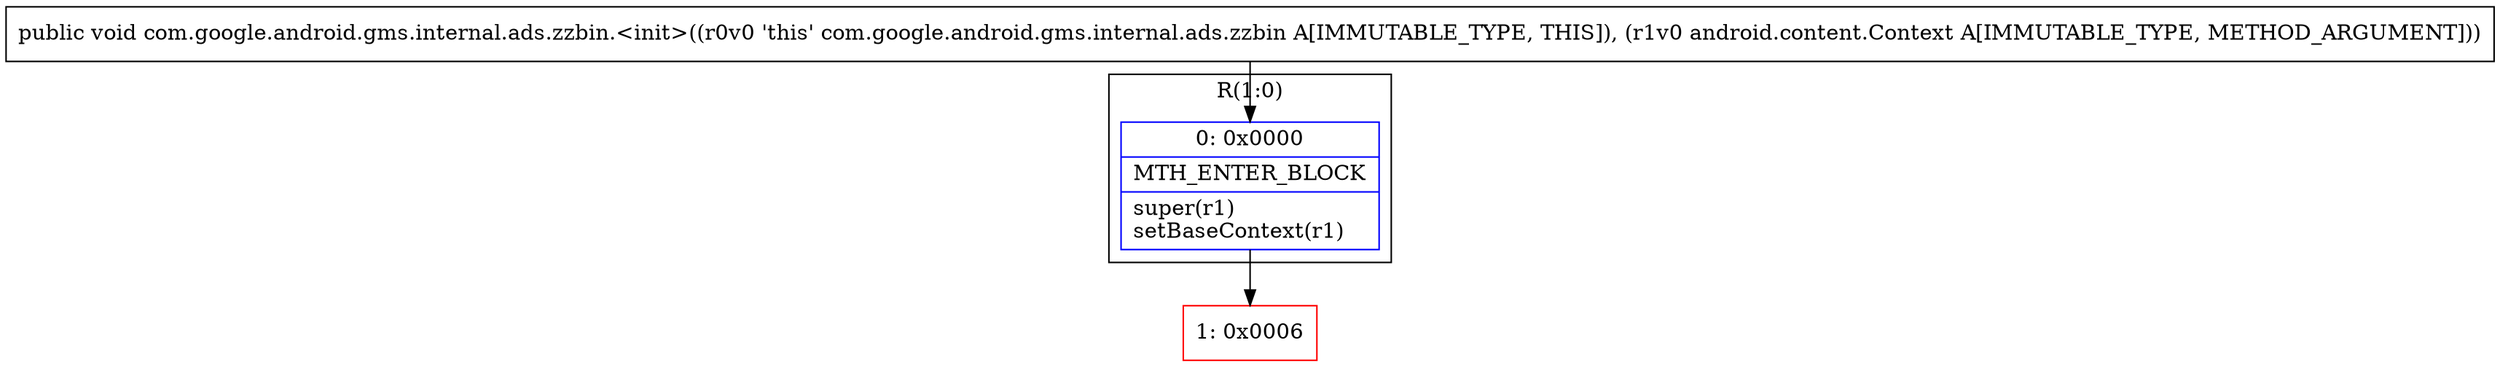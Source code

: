 digraph "CFG forcom.google.android.gms.internal.ads.zzbin.\<init\>(Landroid\/content\/Context;)V" {
subgraph cluster_Region_1352678114 {
label = "R(1:0)";
node [shape=record,color=blue];
Node_0 [shape=record,label="{0\:\ 0x0000|MTH_ENTER_BLOCK\l|super(r1)\lsetBaseContext(r1)\l}"];
}
Node_1 [shape=record,color=red,label="{1\:\ 0x0006}"];
MethodNode[shape=record,label="{public void com.google.android.gms.internal.ads.zzbin.\<init\>((r0v0 'this' com.google.android.gms.internal.ads.zzbin A[IMMUTABLE_TYPE, THIS]), (r1v0 android.content.Context A[IMMUTABLE_TYPE, METHOD_ARGUMENT])) }"];
MethodNode -> Node_0;
Node_0 -> Node_1;
}

